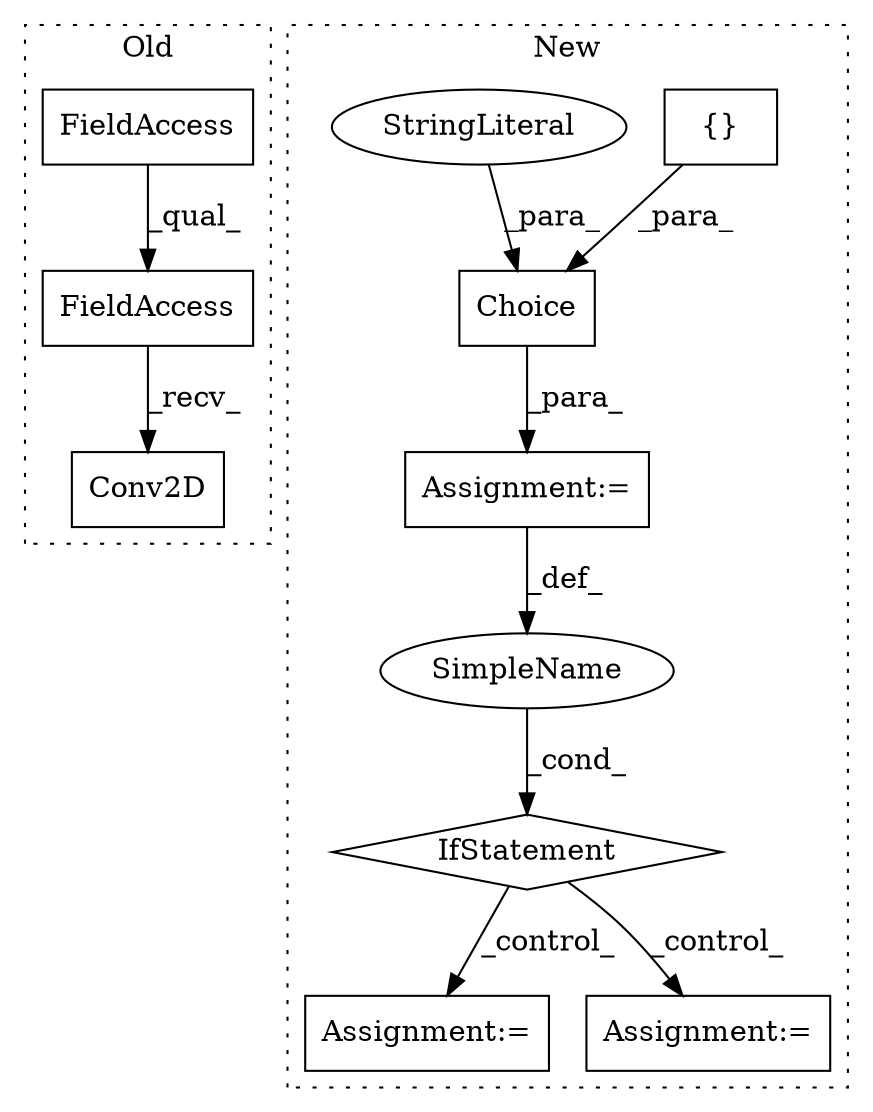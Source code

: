 digraph G {
subgraph cluster0 {
1 [label="Conv2D" a="32" s="4580,4598" l="7,1" shape="box"];
5 [label="FieldAccess" a="22" s="4556" l="23" shape="box"];
6 [label="FieldAccess" a="22" s="4556" l="16" shape="box"];
label = "Old";
style="dotted";
}
subgraph cluster1 {
2 [label="{}" a="4" s="4866,4896" l="1,1" shape="box"];
3 [label="Assignment:=" a="7" s="4830" l="1" shape="box"];
4 [label="Choice" a="32" s="4834,4906" l="7,1" shape="box"];
7 [label="IfStatement" a="25" s="5014,5042" l="4,2" shape="diamond"];
8 [label="SimpleName" a="42" s="" l="" shape="ellipse"];
9 [label="Assignment:=" a="7" s="5063" l="1" shape="box"];
10 [label="StringLiteral" a="45" s="4898" l="8" shape="ellipse"];
11 [label="Assignment:=" a="7" s="5167" l="1" shape="box"];
label = "New";
style="dotted";
}
2 -> 4 [label="_para_"];
3 -> 8 [label="_def_"];
4 -> 3 [label="_para_"];
5 -> 1 [label="_recv_"];
6 -> 5 [label="_qual_"];
7 -> 9 [label="_control_"];
7 -> 11 [label="_control_"];
8 -> 7 [label="_cond_"];
10 -> 4 [label="_para_"];
}
